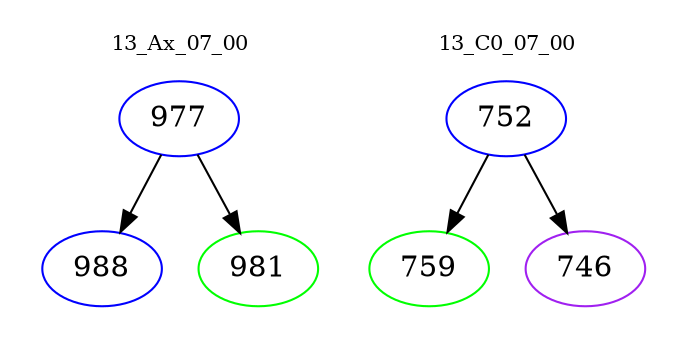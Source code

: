 digraph{
subgraph cluster_0 {
color = white
label = "13_Ax_07_00";
fontsize=10;
T0_977 [label="977", color="blue"]
T0_977 -> T0_988 [color="black"]
T0_988 [label="988", color="blue"]
T0_977 -> T0_981 [color="black"]
T0_981 [label="981", color="green"]
}
subgraph cluster_1 {
color = white
label = "13_C0_07_00";
fontsize=10;
T1_752 [label="752", color="blue"]
T1_752 -> T1_759 [color="black"]
T1_759 [label="759", color="green"]
T1_752 -> T1_746 [color="black"]
T1_746 [label="746", color="purple"]
}
}
